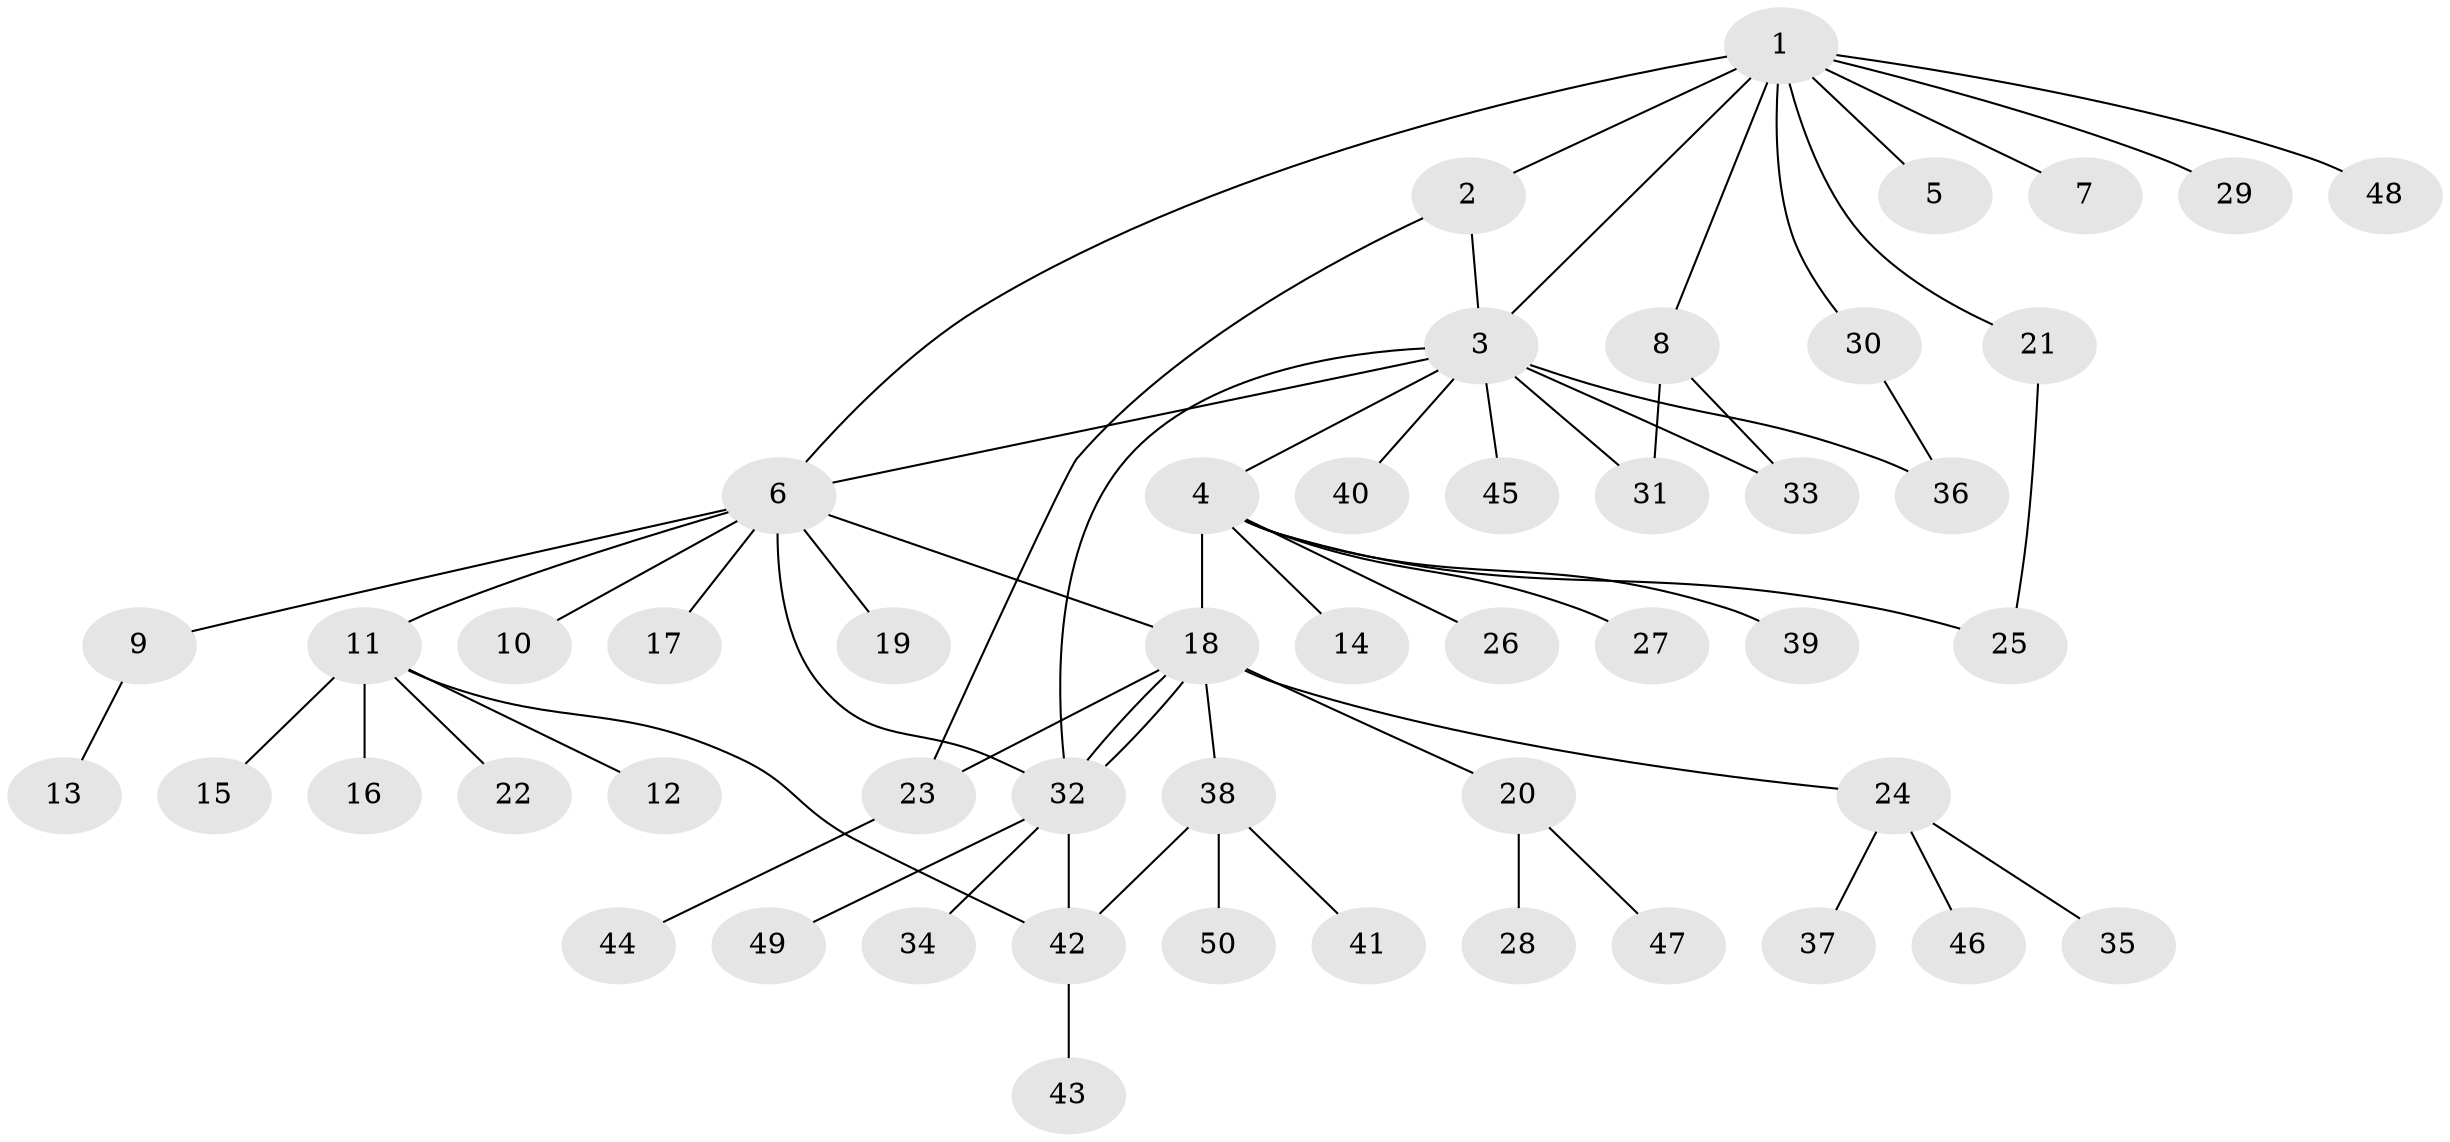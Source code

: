 // coarse degree distribution, {5: 0.12, 3: 0.12, 7: 0.08, 4: 0.04, 6: 0.04, 1: 0.4, 2: 0.2}
// Generated by graph-tools (version 1.1) at 2025/50/03/04/25 22:50:34]
// undirected, 50 vertices, 62 edges
graph export_dot {
  node [color=gray90,style=filled];
  1;
  2;
  3;
  4;
  5;
  6;
  7;
  8;
  9;
  10;
  11;
  12;
  13;
  14;
  15;
  16;
  17;
  18;
  19;
  20;
  21;
  22;
  23;
  24;
  25;
  26;
  27;
  28;
  29;
  30;
  31;
  32;
  33;
  34;
  35;
  36;
  37;
  38;
  39;
  40;
  41;
  42;
  43;
  44;
  45;
  46;
  47;
  48;
  49;
  50;
  1 -- 2;
  1 -- 3;
  1 -- 5;
  1 -- 6;
  1 -- 7;
  1 -- 8;
  1 -- 21;
  1 -- 29;
  1 -- 30;
  1 -- 48;
  2 -- 3;
  2 -- 23;
  3 -- 4;
  3 -- 6;
  3 -- 31;
  3 -- 32;
  3 -- 33;
  3 -- 36;
  3 -- 40;
  3 -- 45;
  4 -- 14;
  4 -- 18;
  4 -- 25;
  4 -- 26;
  4 -- 27;
  4 -- 39;
  6 -- 9;
  6 -- 10;
  6 -- 11;
  6 -- 17;
  6 -- 18;
  6 -- 19;
  6 -- 32;
  8 -- 31;
  8 -- 33;
  9 -- 13;
  11 -- 12;
  11 -- 15;
  11 -- 16;
  11 -- 22;
  11 -- 42;
  18 -- 20;
  18 -- 23;
  18 -- 24;
  18 -- 32;
  18 -- 32;
  18 -- 38;
  20 -- 28;
  20 -- 47;
  21 -- 25;
  23 -- 44;
  24 -- 35;
  24 -- 37;
  24 -- 46;
  30 -- 36;
  32 -- 34;
  32 -- 42;
  32 -- 49;
  38 -- 41;
  38 -- 42;
  38 -- 50;
  42 -- 43;
}
